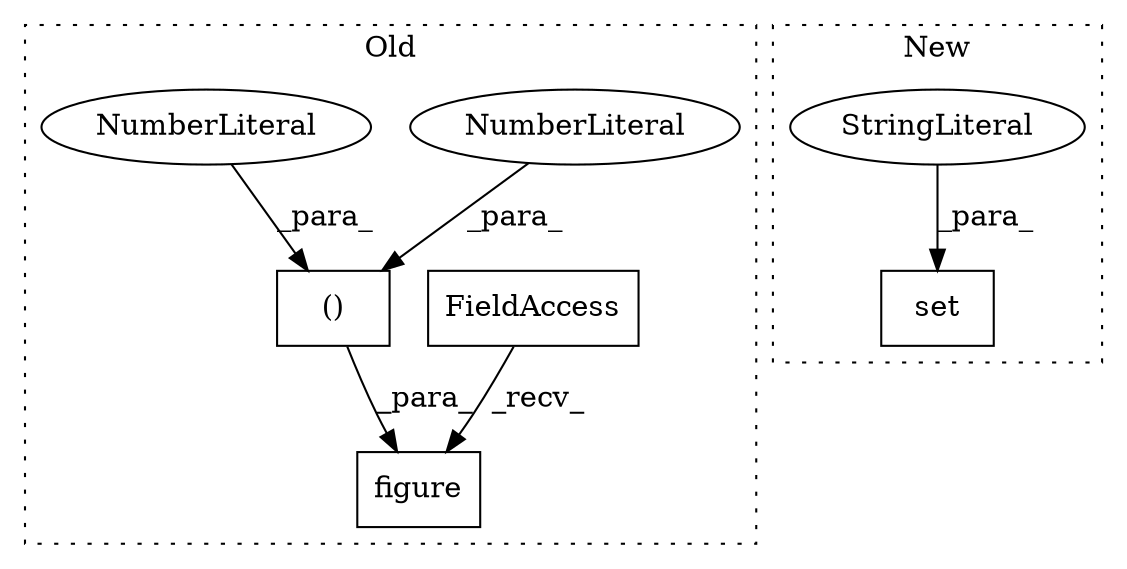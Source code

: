 digraph G {
subgraph cluster0 {
1 [label="figure" a="32" s="1234,1262" l="12,2" shape="box"];
4 [label="FieldAccess" a="22" s="1216" l="10" shape="box"];
5 [label="()" a="106" s="1246" l="16" shape="box"];
6 [label="NumberLiteral" a="34" s="1261" l="1" shape="ellipse"];
7 [label="NumberLiteral" a="34" s="1246" l="2" shape="ellipse"];
label = "Old";
style="dotted";
}
subgraph cluster1 {
2 [label="set" a="32" s="887,903" l="4,1" shape="box"];
3 [label="StringLiteral" a="45" s="898" l="5" shape="ellipse"];
label = "New";
style="dotted";
}
3 -> 2 [label="_para_"];
4 -> 1 [label="_recv_"];
5 -> 1 [label="_para_"];
6 -> 5 [label="_para_"];
7 -> 5 [label="_para_"];
}